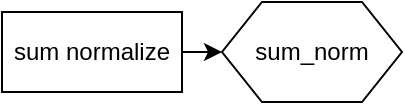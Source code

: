 <mxfile>
    <diagram id="65lwSKdQNaCGDnEEsZGF" name="Page-1">
        <mxGraphModel dx="636" dy="462" grid="1" gridSize="10" guides="1" tooltips="1" connect="1" arrows="1" fold="1" page="1" pageScale="1" pageWidth="850" pageHeight="1100" math="0" shadow="0">
            <root>
                <mxCell id="0"/>
                <mxCell id="1" parent="0"/>
                <mxCell id="4" style="edgeStyle=none;html=1;exitX=1;exitY=0.5;exitDx=0;exitDy=0;entryX=0;entryY=0.5;entryDx=0;entryDy=0;" edge="1" parent="1" source="2" target="3">
                    <mxGeometry relative="1" as="geometry"/>
                </mxCell>
                <mxCell id="2" value="sum normalize" style="whiteSpace=wrap;html=1;" vertex="1" parent="1">
                    <mxGeometry x="40" y="60" width="90" height="40" as="geometry"/>
                </mxCell>
                <mxCell id="3" value="sum_norm" style="shape=hexagon;perimeter=hexagonPerimeter2;whiteSpace=wrap;html=1;fixedSize=1;" vertex="1" parent="1">
                    <mxGeometry x="150" y="55" width="90" height="50" as="geometry"/>
                </mxCell>
            </root>
        </mxGraphModel>
    </diagram>
</mxfile>
